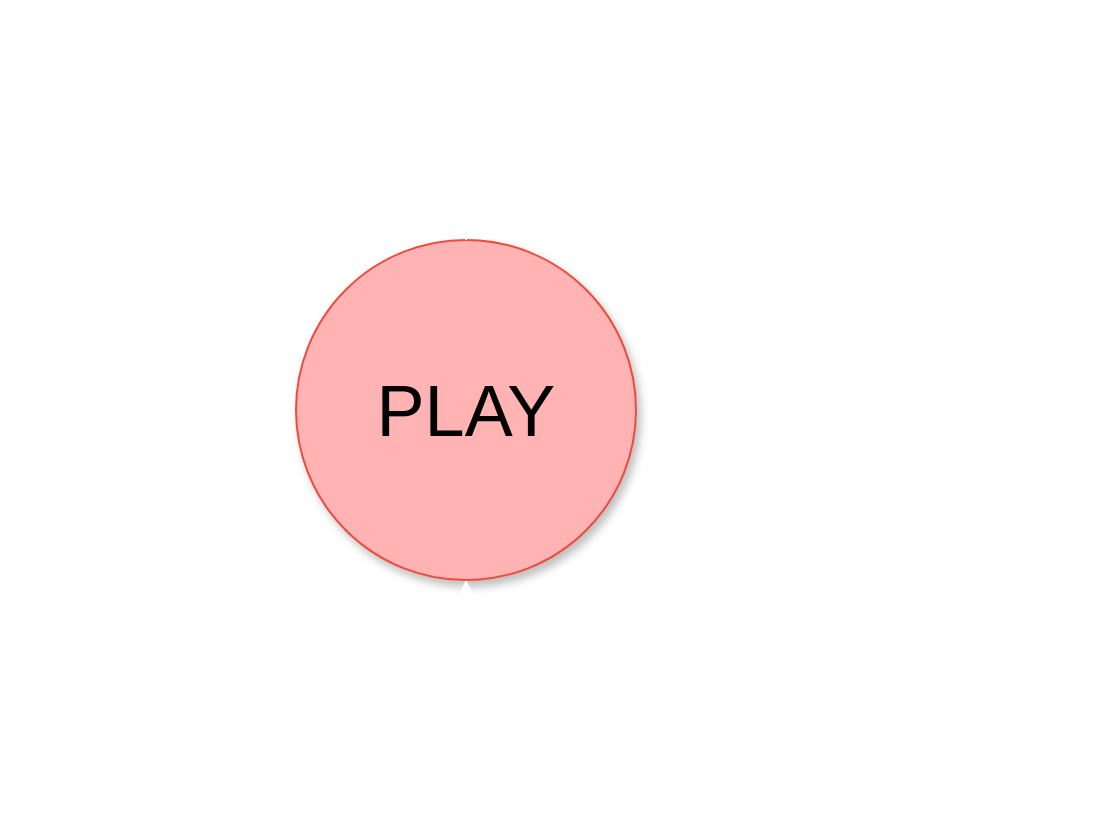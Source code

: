 <mxfile version="13.6.5">
    <diagram id="6hGFLwfOUW9BJ-s0fimq" name="Page-1">
        <mxGraphModel dx="1126" dy="612" grid="1" gridSize="10" guides="1" tooltips="1" connect="1" arrows="1" fold="1" page="1" pageScale="1" pageWidth="827" pageHeight="1169" math="0" shadow="0">
            <root>
                <mxCell id="0"/>
                <mxCell id="1" parent="0"/>
                <mxCell id="2" value="&lt;font style=&quot;font-size: 36px&quot;&gt;PLAY&lt;/font&gt;" style="ellipse;whiteSpace=wrap;html=1;aspect=fixed;shadow=1;fillColor=#FFB3B3;strokeColor=#F04A3E;" parent="1" vertex="1">
                    <mxGeometry x="260" y="210" width="170" height="170" as="geometry"/>
                </mxCell>
                <mxCell id="7" value="&lt;font color=&quot;#ffffff&quot;&gt;OCTO_COLL_EV&lt;br&gt;octo_coll()&lt;/font&gt;" style="text;html=1;align=center;verticalAlign=middle;resizable=0;points=[];autosize=1;" parent="1" vertex="1">
                    <mxGeometry x="540" y="130" width="110" height="30" as="geometry"/>
                </mxCell>
                <mxCell id="8" value="&lt;font color=&quot;#ffffff&quot;&gt;SQUID_COLL_EV&lt;br&gt;squid_coll()&lt;/font&gt;" style="text;html=1;align=center;verticalAlign=middle;resizable=0;points=[];autosize=1;" parent="1" vertex="1">
                    <mxGeometry x="540" y="180" width="110" height="30" as="geometry"/>
                </mxCell>
                <mxCell id="9" value="&lt;font color=&quot;#ffffff&quot;&gt;CRAB_COLL_EV&lt;br&gt;crab_coll()&lt;/font&gt;" style="text;html=1;align=center;verticalAlign=middle;resizable=0;points=[];autosize=1;" parent="1" vertex="1">
                    <mxGeometry x="540" y="90" width="110" height="30" as="geometry"/>
                </mxCell>
                <mxCell id="10" value="&lt;font color=&quot;#ffffff&quot;&gt;UFO_COLL_EV&lt;br&gt;ufo_coll()&lt;/font&gt;" style="text;html=1;align=center;verticalAlign=middle;resizable=0;points=[];autosize=1;" parent="1" vertex="1">
                    <mxGeometry x="545" y="220" width="100" height="30" as="geometry"/>
                </mxCell>
                <mxCell id="21" value="&lt;font color=&quot;#ffffff&quot;&gt;CANNON COLL_EV&lt;br&gt;cannon_coll()&lt;/font&gt;" style="text;html=1;align=center;verticalAlign=middle;resizable=0;points=[];autosize=1;" parent="1" vertex="1">
                    <mxGeometry x="535" y="470" width="120" height="30" as="geometry"/>
                </mxCell>
                <mxCell id="33" value="&lt;font color=&quot;#ffffff&quot;&gt;CLICK_BTN&lt;br&gt;shoot_cannon()&lt;/font&gt;" style="text;html=1;align=center;verticalAlign=middle;resizable=0;points=[];autosize=1;" parent="1" vertex="1">
                    <mxGeometry x="545" y="270" width="100" height="30" as="geometry"/>
                </mxCell>
                <mxCell id="35" value="&lt;font color=&quot;#ffffff&quot;&gt;MOVE_LEFT&lt;br&gt;move_cannon_left()&lt;/font&gt;" style="text;html=1;align=center;verticalAlign=middle;resizable=0;points=[];autosize=1;" parent="1" vertex="1">
                    <mxGeometry x="535" y="310" width="120" height="30" as="geometry"/>
                </mxCell>
                <mxCell id="36" value="&lt;font color=&quot;#ffffff&quot;&gt;MOVE_RIGHT&lt;br&gt;move_cannon_right()&lt;/font&gt;" style="text;html=1;align=center;verticalAlign=middle;resizable=0;points=[];autosize=1;" parent="1" vertex="1">
                    <mxGeometry x="530" y="390" width="130" height="30" as="geometry"/>
                </mxCell>
                <mxCell id="37" value="&lt;font color=&quot;#ffffff&quot;&gt;MOVE_LEFT_REL&lt;br&gt;stop_cannon()&lt;/font&gt;" style="text;html=1;align=center;verticalAlign=middle;resizable=0;points=[];autosize=1;" parent="1" vertex="1">
                    <mxGeometry x="535" y="350" width="120" height="30" as="geometry"/>
                </mxCell>
                <mxCell id="38" value="&lt;font color=&quot;#ffffff&quot;&gt;MOVE_RIGHT_REL&lt;br&gt;stop_cannon()&lt;/font&gt;" style="text;html=1;align=center;verticalAlign=middle;resizable=0;points=[];autosize=1;" parent="1" vertex="1">
                    <mxGeometry x="530" y="430" width="120" height="30" as="geometry"/>
                </mxCell>
                <mxCell id="39" style="edgeStyle=orthogonalEdgeStyle;rounded=0;orthogonalLoop=1;jettySize=auto;html=1;exitX=0.5;exitY=0;exitDx=0;exitDy=0;entryX=0.5;entryY=1;entryDx=0;entryDy=0;strokeColor=#FFFFFF;" parent="1" source="2" target="2" edge="1">
                    <mxGeometry relative="1" as="geometry">
                        <Array as="points">
                            <mxPoint x="345" y="100"/>
                            <mxPoint x="520" y="100"/>
                            <mxPoint x="520" y="480"/>
                            <mxPoint x="345" y="480"/>
                        </Array>
                    </mxGeometry>
                </mxCell>
                <mxCell id="40" value="" style="endArrow=classic;html=1;entryX=-0.012;entryY=0.412;entryDx=0;entryDy=0;entryPerimeter=0;strokeColor=#FFFFFF;" parent="1" target="2" edge="1">
                    <mxGeometry width="50" height="50" relative="1" as="geometry">
                        <mxPoint x="120" y="280" as="sourcePoint"/>
                        <mxPoint x="170" y="230" as="targetPoint"/>
                    </mxGeometry>
                </mxCell>
                <mxCell id="41" value="" style="endArrow=classic;html=1;exitX=-0.006;exitY=0.641;exitDx=0;exitDy=0;exitPerimeter=0;strokeColor=#FFFFFF;" parent="1" source="2" edge="1">
                    <mxGeometry width="50" height="50" relative="1" as="geometry">
                        <mxPoint x="90" y="324.5" as="sourcePoint"/>
                        <mxPoint x="120" y="319" as="targetPoint"/>
                    </mxGeometry>
                </mxCell>
            </root>
        </mxGraphModel>
    </diagram>
</mxfile>